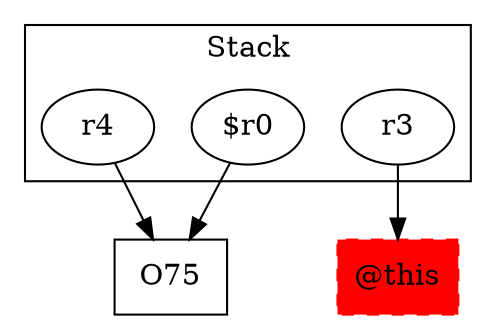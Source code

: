 digraph sample {
  rankDir="LR";
  subgraph cluster_0 {
    label="Stack"
    "$r0"; "r3"; "r4"; 
  }
  "$r0" -> { O75[shape=box]};
  "r3" -> { "@this"[shape=box]};
  "r4" -> { O75[shape=box]};
  "@this"[shape=box, style="filled,dashed"];
  "@this"[color="red"];
}
